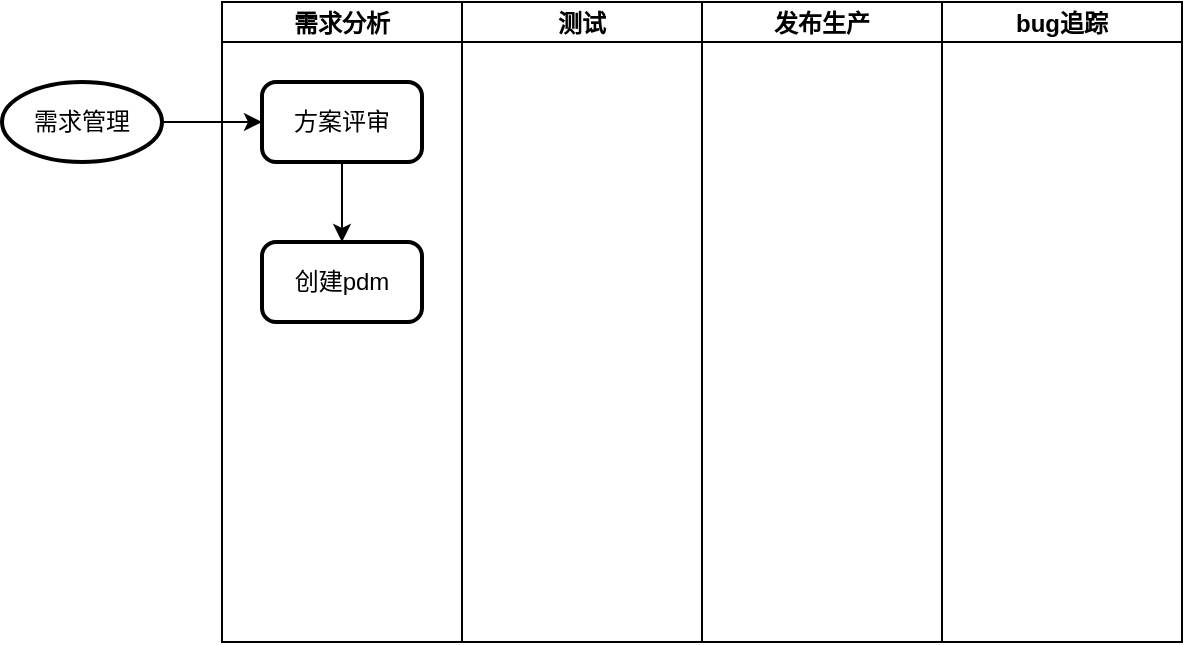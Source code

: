 <mxfile version="13.9.7" type="github">
  <diagram id="C5RBs43oDa-KdzZeNtuy" name="Page-1">
    <mxGraphModel dx="946" dy="507" grid="1" gridSize="10" guides="1" tooltips="1" connect="1" arrows="1" fold="1" page="1" pageScale="1" pageWidth="827" pageHeight="1169" math="0" shadow="0">
      <root>
        <mxCell id="WIyWlLk6GJQsqaUBKTNV-0" />
        <mxCell id="WIyWlLk6GJQsqaUBKTNV-1" parent="WIyWlLk6GJQsqaUBKTNV-0" />
        <mxCell id="MDIC15XsDTmA-gibUrlv-1" value="需求分析" style="swimlane;startSize=20;" vertex="1" parent="WIyWlLk6GJQsqaUBKTNV-1">
          <mxGeometry x="170" y="70" width="120" height="320" as="geometry" />
        </mxCell>
        <mxCell id="MDIC15XsDTmA-gibUrlv-11" style="edgeStyle=orthogonalEdgeStyle;rounded=0;orthogonalLoop=1;jettySize=auto;html=1;entryX=0.5;entryY=0;entryDx=0;entryDy=0;" edge="1" parent="MDIC15XsDTmA-gibUrlv-1" source="MDIC15XsDTmA-gibUrlv-6" target="MDIC15XsDTmA-gibUrlv-9">
          <mxGeometry relative="1" as="geometry" />
        </mxCell>
        <mxCell id="MDIC15XsDTmA-gibUrlv-6" value="方案评审" style="rounded=1;whiteSpace=wrap;html=1;absoluteArcSize=1;arcSize=14;strokeWidth=2;" vertex="1" parent="MDIC15XsDTmA-gibUrlv-1">
          <mxGeometry x="20" y="40" width="80" height="40" as="geometry" />
        </mxCell>
        <mxCell id="MDIC15XsDTmA-gibUrlv-9" value="创建pdm" style="rounded=1;whiteSpace=wrap;html=1;absoluteArcSize=1;arcSize=14;strokeWidth=2;" vertex="1" parent="MDIC15XsDTmA-gibUrlv-1">
          <mxGeometry x="20" y="120" width="80" height="40" as="geometry" />
        </mxCell>
        <mxCell id="MDIC15XsDTmA-gibUrlv-2" value="测试" style="swimlane;startSize=20;" vertex="1" parent="WIyWlLk6GJQsqaUBKTNV-1">
          <mxGeometry x="290" y="70" width="120" height="320" as="geometry" />
        </mxCell>
        <mxCell id="MDIC15XsDTmA-gibUrlv-3" value="发布生产" style="swimlane;startSize=20;" vertex="1" parent="WIyWlLk6GJQsqaUBKTNV-1">
          <mxGeometry x="410" y="70" width="120" height="320" as="geometry" />
        </mxCell>
        <mxCell id="MDIC15XsDTmA-gibUrlv-4" value="bug追踪" style="swimlane;startSize=20;" vertex="1" parent="WIyWlLk6GJQsqaUBKTNV-1">
          <mxGeometry x="530" y="70" width="120" height="320" as="geometry" />
        </mxCell>
        <mxCell id="MDIC15XsDTmA-gibUrlv-7" style="edgeStyle=orthogonalEdgeStyle;rounded=0;orthogonalLoop=1;jettySize=auto;html=1;" edge="1" parent="WIyWlLk6GJQsqaUBKTNV-1" source="MDIC15XsDTmA-gibUrlv-5" target="MDIC15XsDTmA-gibUrlv-6">
          <mxGeometry relative="1" as="geometry" />
        </mxCell>
        <mxCell id="MDIC15XsDTmA-gibUrlv-5" value="需求管理" style="strokeWidth=2;html=1;shape=mxgraph.flowchart.start_1;whiteSpace=wrap;" vertex="1" parent="WIyWlLk6GJQsqaUBKTNV-1">
          <mxGeometry x="60" y="110" width="80" height="40" as="geometry" />
        </mxCell>
      </root>
    </mxGraphModel>
  </diagram>
</mxfile>
